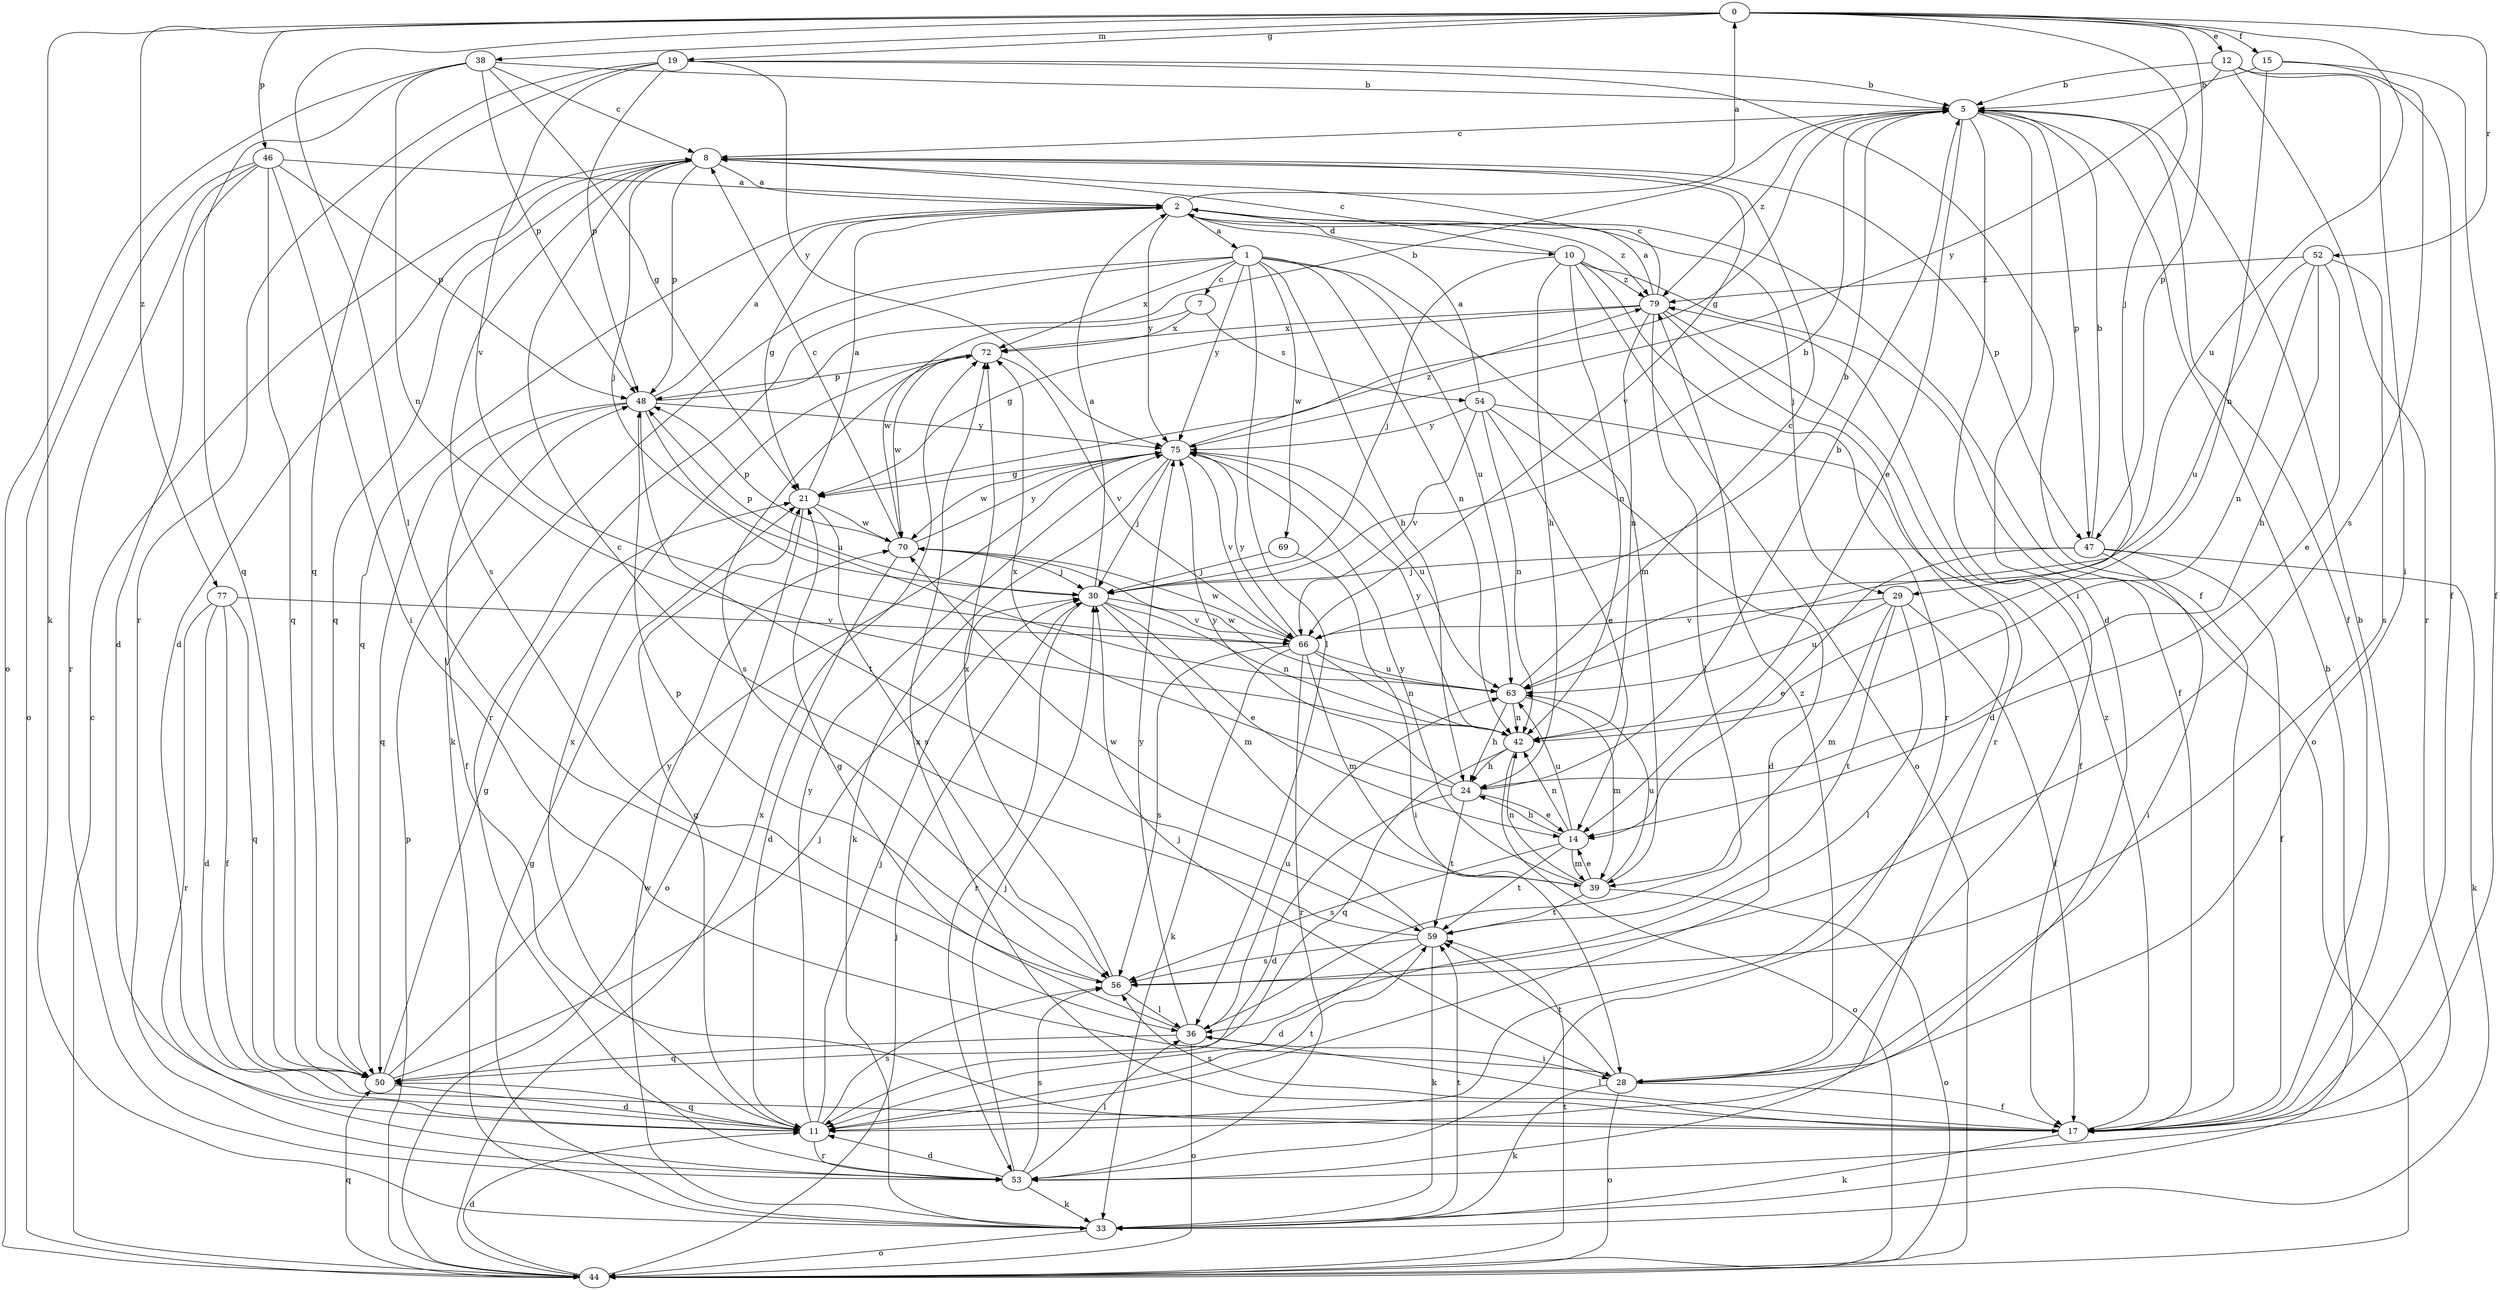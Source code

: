 strict digraph  {
0;
1;
2;
5;
7;
8;
10;
11;
12;
14;
15;
17;
19;
21;
24;
28;
29;
30;
33;
36;
38;
39;
42;
44;
46;
47;
48;
50;
52;
53;
54;
56;
59;
63;
66;
69;
70;
72;
75;
77;
79;
0 -> 12  [label=e];
0 -> 15  [label=f];
0 -> 19  [label=g];
0 -> 29  [label=j];
0 -> 33  [label=k];
0 -> 36  [label=l];
0 -> 38  [label=m];
0 -> 46  [label=p];
0 -> 47  [label=p];
0 -> 52  [label=r];
0 -> 63  [label=u];
0 -> 77  [label=z];
1 -> 7  [label=c];
1 -> 24  [label=h];
1 -> 33  [label=k];
1 -> 36  [label=l];
1 -> 39  [label=m];
1 -> 42  [label=n];
1 -> 53  [label=r];
1 -> 63  [label=u];
1 -> 69  [label=w];
1 -> 72  [label=x];
1 -> 75  [label=y];
2 -> 0  [label=a];
2 -> 1  [label=a];
2 -> 10  [label=d];
2 -> 21  [label=g];
2 -> 29  [label=j];
2 -> 44  [label=o];
2 -> 50  [label=q];
2 -> 75  [label=y];
2 -> 79  [label=z];
5 -> 8  [label=c];
5 -> 11  [label=d];
5 -> 14  [label=e];
5 -> 17  [label=f];
5 -> 21  [label=g];
5 -> 28  [label=i];
5 -> 47  [label=p];
5 -> 79  [label=z];
7 -> 54  [label=s];
7 -> 70  [label=w];
7 -> 72  [label=x];
8 -> 2  [label=a];
8 -> 11  [label=d];
8 -> 30  [label=j];
8 -> 47  [label=p];
8 -> 48  [label=p];
8 -> 50  [label=q];
8 -> 56  [label=s];
8 -> 66  [label=v];
10 -> 8  [label=c];
10 -> 17  [label=f];
10 -> 24  [label=h];
10 -> 30  [label=j];
10 -> 42  [label=n];
10 -> 44  [label=o];
10 -> 53  [label=r];
10 -> 79  [label=z];
11 -> 21  [label=g];
11 -> 30  [label=j];
11 -> 50  [label=q];
11 -> 53  [label=r];
11 -> 56  [label=s];
11 -> 59  [label=t];
11 -> 72  [label=x];
11 -> 75  [label=y];
12 -> 5  [label=b];
12 -> 17  [label=f];
12 -> 28  [label=i];
12 -> 53  [label=r];
12 -> 75  [label=y];
14 -> 24  [label=h];
14 -> 39  [label=m];
14 -> 42  [label=n];
14 -> 56  [label=s];
14 -> 59  [label=t];
14 -> 63  [label=u];
15 -> 5  [label=b];
15 -> 17  [label=f];
15 -> 42  [label=n];
15 -> 56  [label=s];
17 -> 5  [label=b];
17 -> 33  [label=k];
17 -> 36  [label=l];
17 -> 56  [label=s];
17 -> 72  [label=x];
17 -> 79  [label=z];
19 -> 5  [label=b];
19 -> 17  [label=f];
19 -> 48  [label=p];
19 -> 50  [label=q];
19 -> 53  [label=r];
19 -> 66  [label=v];
19 -> 75  [label=y];
21 -> 2  [label=a];
21 -> 44  [label=o];
21 -> 56  [label=s];
21 -> 70  [label=w];
24 -> 5  [label=b];
24 -> 11  [label=d];
24 -> 14  [label=e];
24 -> 59  [label=t];
24 -> 72  [label=x];
24 -> 75  [label=y];
28 -> 17  [label=f];
28 -> 30  [label=j];
28 -> 33  [label=k];
28 -> 44  [label=o];
28 -> 59  [label=t];
28 -> 79  [label=z];
29 -> 17  [label=f];
29 -> 36  [label=l];
29 -> 39  [label=m];
29 -> 59  [label=t];
29 -> 63  [label=u];
29 -> 66  [label=v];
30 -> 2  [label=a];
30 -> 5  [label=b];
30 -> 14  [label=e];
30 -> 39  [label=m];
30 -> 42  [label=n];
30 -> 48  [label=p];
30 -> 53  [label=r];
30 -> 66  [label=v];
33 -> 5  [label=b];
33 -> 21  [label=g];
33 -> 44  [label=o];
33 -> 59  [label=t];
33 -> 70  [label=w];
36 -> 21  [label=g];
36 -> 28  [label=i];
36 -> 44  [label=o];
36 -> 50  [label=q];
36 -> 63  [label=u];
36 -> 75  [label=y];
38 -> 5  [label=b];
38 -> 8  [label=c];
38 -> 21  [label=g];
38 -> 42  [label=n];
38 -> 44  [label=o];
38 -> 48  [label=p];
38 -> 50  [label=q];
39 -> 14  [label=e];
39 -> 42  [label=n];
39 -> 44  [label=o];
39 -> 59  [label=t];
39 -> 63  [label=u];
39 -> 75  [label=y];
42 -> 24  [label=h];
42 -> 44  [label=o];
42 -> 50  [label=q];
42 -> 75  [label=y];
44 -> 8  [label=c];
44 -> 11  [label=d];
44 -> 30  [label=j];
44 -> 48  [label=p];
44 -> 50  [label=q];
44 -> 59  [label=t];
44 -> 72  [label=x];
46 -> 2  [label=a];
46 -> 11  [label=d];
46 -> 28  [label=i];
46 -> 44  [label=o];
46 -> 48  [label=p];
46 -> 50  [label=q];
46 -> 53  [label=r];
47 -> 5  [label=b];
47 -> 14  [label=e];
47 -> 17  [label=f];
47 -> 28  [label=i];
47 -> 30  [label=j];
47 -> 33  [label=k];
48 -> 2  [label=a];
48 -> 5  [label=b];
48 -> 17  [label=f];
48 -> 50  [label=q];
48 -> 59  [label=t];
48 -> 63  [label=u];
48 -> 75  [label=y];
50 -> 11  [label=d];
50 -> 21  [label=g];
50 -> 30  [label=j];
50 -> 75  [label=y];
52 -> 14  [label=e];
52 -> 24  [label=h];
52 -> 42  [label=n];
52 -> 56  [label=s];
52 -> 63  [label=u];
52 -> 79  [label=z];
53 -> 11  [label=d];
53 -> 30  [label=j];
53 -> 33  [label=k];
53 -> 36  [label=l];
53 -> 56  [label=s];
54 -> 2  [label=a];
54 -> 11  [label=d];
54 -> 14  [label=e];
54 -> 17  [label=f];
54 -> 42  [label=n];
54 -> 66  [label=v];
54 -> 75  [label=y];
56 -> 36  [label=l];
56 -> 48  [label=p];
56 -> 72  [label=x];
59 -> 8  [label=c];
59 -> 11  [label=d];
59 -> 33  [label=k];
59 -> 56  [label=s];
59 -> 70  [label=w];
63 -> 8  [label=c];
63 -> 24  [label=h];
63 -> 39  [label=m];
63 -> 42  [label=n];
63 -> 70  [label=w];
66 -> 5  [label=b];
66 -> 33  [label=k];
66 -> 39  [label=m];
66 -> 42  [label=n];
66 -> 53  [label=r];
66 -> 56  [label=s];
66 -> 63  [label=u];
66 -> 70  [label=w];
66 -> 75  [label=y];
69 -> 28  [label=i];
69 -> 30  [label=j];
70 -> 8  [label=c];
70 -> 11  [label=d];
70 -> 30  [label=j];
70 -> 48  [label=p];
70 -> 75  [label=y];
72 -> 48  [label=p];
72 -> 56  [label=s];
72 -> 66  [label=v];
72 -> 70  [label=w];
75 -> 21  [label=g];
75 -> 30  [label=j];
75 -> 33  [label=k];
75 -> 63  [label=u];
75 -> 66  [label=v];
75 -> 70  [label=w];
75 -> 79  [label=z];
77 -> 11  [label=d];
77 -> 17  [label=f];
77 -> 50  [label=q];
77 -> 53  [label=r];
77 -> 66  [label=v];
79 -> 2  [label=a];
79 -> 8  [label=c];
79 -> 11  [label=d];
79 -> 21  [label=g];
79 -> 36  [label=l];
79 -> 42  [label=n];
79 -> 53  [label=r];
79 -> 72  [label=x];
}
